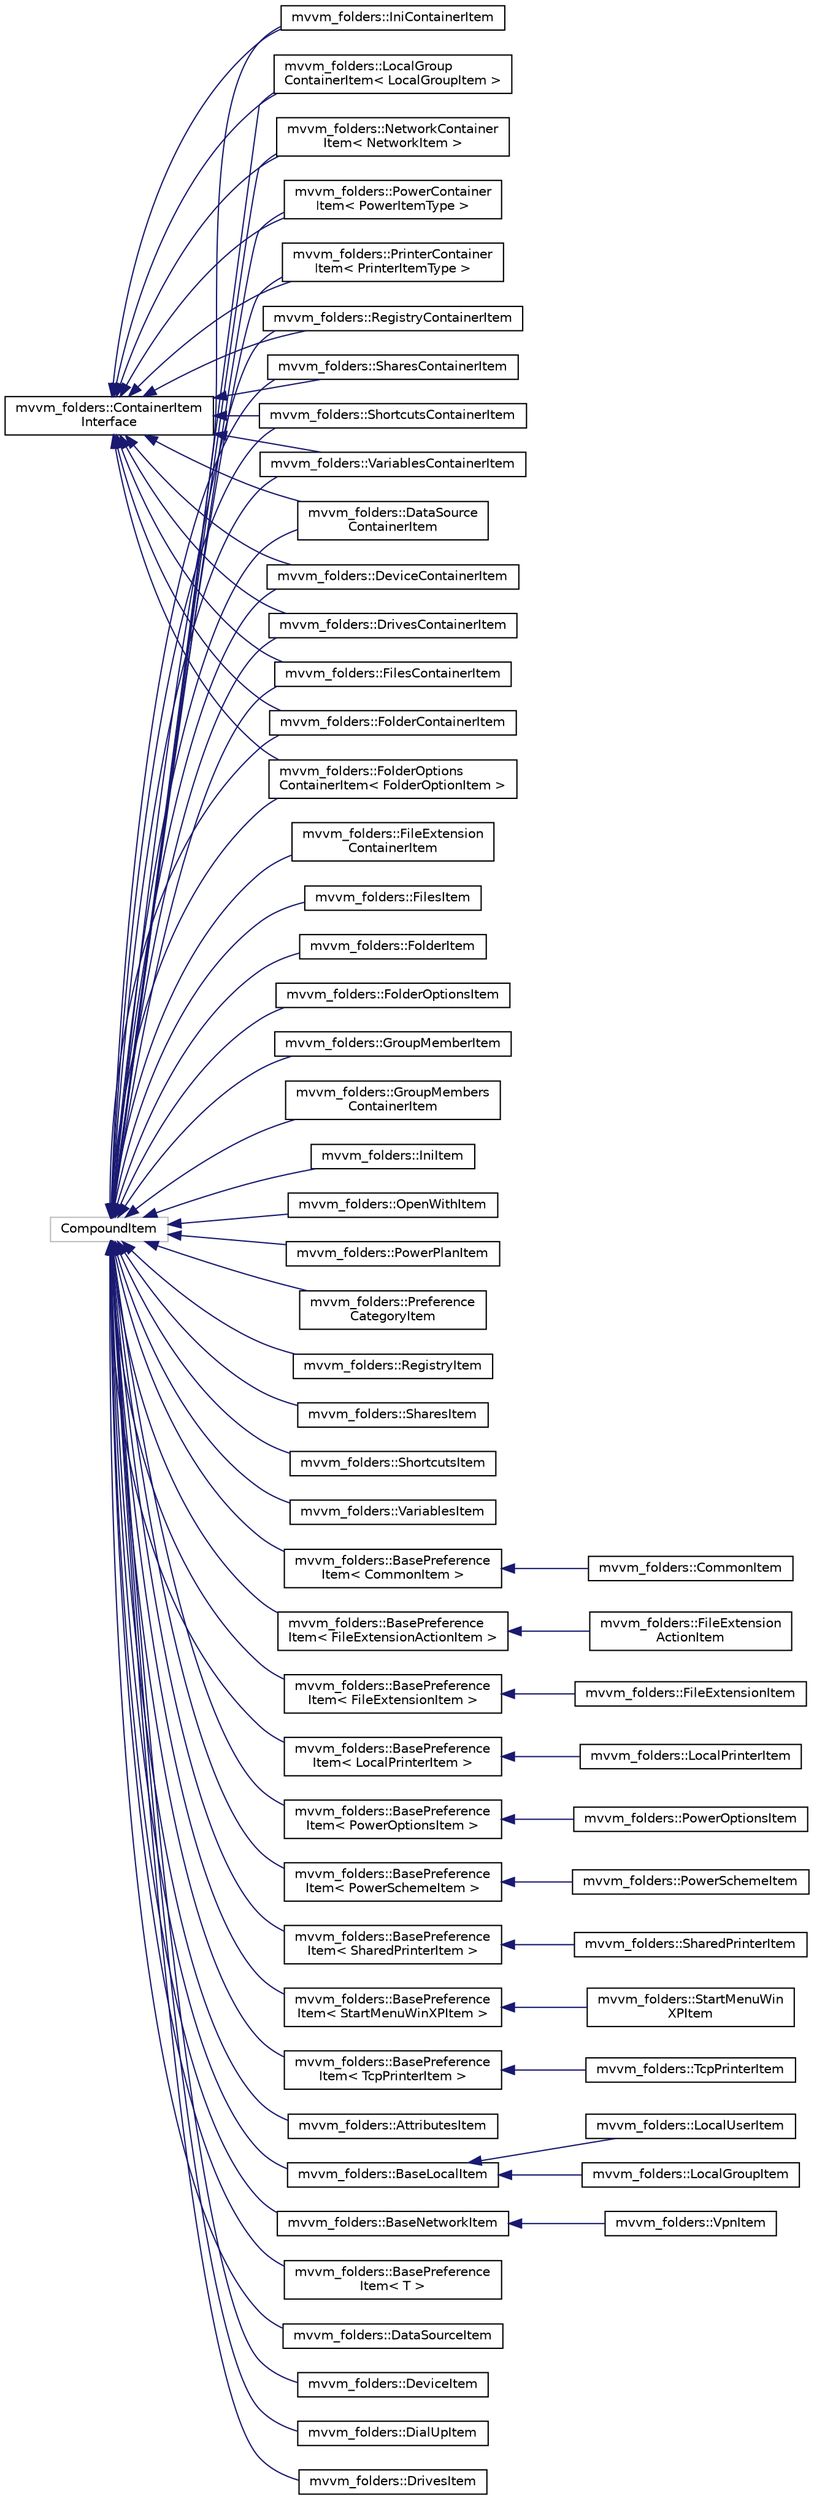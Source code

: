 digraph "Graphical Class Hierarchy"
{
 // LATEX_PDF_SIZE
  edge [fontname="Helvetica",fontsize="10",labelfontname="Helvetica",labelfontsize="10"];
  node [fontname="Helvetica",fontsize="10",shape=record];
  rankdir="LR";
  Node309 [label="CompoundItem",height=0.2,width=0.4,color="grey75", fillcolor="white", style="filled",tooltip=" "];
  Node309 -> Node310 [dir="back",color="midnightblue",fontsize="10",style="solid",fontname="Helvetica"];
  Node310 [label="mvvm_folders::BasePreference\lItem\< CommonItem \>",height=0.2,width=0.4,color="black", fillcolor="white", style="filled",URL="$classmvvm__folders_1_1_base_preference_item.html",tooltip=" "];
  Node310 -> Node311 [dir="back",color="midnightblue",fontsize="10",style="solid",fontname="Helvetica"];
  Node311 [label="mvvm_folders::CommonItem",height=0.2,width=0.4,color="black", fillcolor="white", style="filled",URL="$classmvvm__folders_1_1_common_item.html",tooltip="Common item representation for editor."];
  Node309 -> Node312 [dir="back",color="midnightblue",fontsize="10",style="solid",fontname="Helvetica"];
  Node312 [label="mvvm_folders::BasePreference\lItem\< FileExtensionActionItem \>",height=0.2,width=0.4,color="black", fillcolor="white", style="filled",URL="$classmvvm__folders_1_1_base_preference_item.html",tooltip=" "];
  Node312 -> Node313 [dir="back",color="midnightblue",fontsize="10",style="solid",fontname="Helvetica"];
  Node313 [label="mvvm_folders::FileExtension\lActionItem",height=0.2,width=0.4,color="black", fillcolor="white", style="filled",URL="$classmvvm__folders_1_1_file_extension_action_item.html",tooltip="FileExtension item representation for editor."];
  Node309 -> Node314 [dir="back",color="midnightblue",fontsize="10",style="solid",fontname="Helvetica"];
  Node314 [label="mvvm_folders::BasePreference\lItem\< FileExtensionItem \>",height=0.2,width=0.4,color="black", fillcolor="white", style="filled",URL="$classmvvm__folders_1_1_base_preference_item.html",tooltip=" "];
  Node314 -> Node315 [dir="back",color="midnightblue",fontsize="10",style="solid",fontname="Helvetica"];
  Node315 [label="mvvm_folders::FileExtensionItem",height=0.2,width=0.4,color="black", fillcolor="white", style="filled",URL="$classmvvm__folders_1_1_file_extension_item.html",tooltip="FileExtension item representation for editor."];
  Node309 -> Node316 [dir="back",color="midnightblue",fontsize="10",style="solid",fontname="Helvetica"];
  Node316 [label="mvvm_folders::BasePreference\lItem\< LocalPrinterItem \>",height=0.2,width=0.4,color="black", fillcolor="white", style="filled",URL="$classmvvm__folders_1_1_base_preference_item.html",tooltip=" "];
  Node316 -> Node317 [dir="back",color="midnightblue",fontsize="10",style="solid",fontname="Helvetica"];
  Node317 [label="mvvm_folders::LocalPrinterItem",height=0.2,width=0.4,color="black", fillcolor="white", style="filled",URL="$classmvvm__folders_1_1_local_printer_item.html",tooltip="LocalPrinter item representation for editor."];
  Node309 -> Node318 [dir="back",color="midnightblue",fontsize="10",style="solid",fontname="Helvetica"];
  Node318 [label="mvvm_folders::BasePreference\lItem\< PowerOptionsItem \>",height=0.2,width=0.4,color="black", fillcolor="white", style="filled",URL="$classmvvm__folders_1_1_base_preference_item.html",tooltip=" "];
  Node318 -> Node319 [dir="back",color="midnightblue",fontsize="10",style="solid",fontname="Helvetica"];
  Node319 [label="mvvm_folders::PowerOptionsItem",height=0.2,width=0.4,color="black", fillcolor="white", style="filled",URL="$classmvvm__folders_1_1_power_options_item.html",tooltip="Drives item representation for editor."];
  Node309 -> Node320 [dir="back",color="midnightblue",fontsize="10",style="solid",fontname="Helvetica"];
  Node320 [label="mvvm_folders::BasePreference\lItem\< PowerSchemeItem \>",height=0.2,width=0.4,color="black", fillcolor="white", style="filled",URL="$classmvvm__folders_1_1_base_preference_item.html",tooltip=" "];
  Node320 -> Node321 [dir="back",color="midnightblue",fontsize="10",style="solid",fontname="Helvetica"];
  Node321 [label="mvvm_folders::PowerSchemeItem",height=0.2,width=0.4,color="black", fillcolor="white", style="filled",URL="$classmvvm__folders_1_1_power_scheme_item.html",tooltip="Power scheme item representation for editor."];
  Node309 -> Node322 [dir="back",color="midnightblue",fontsize="10",style="solid",fontname="Helvetica"];
  Node322 [label="mvvm_folders::BasePreference\lItem\< SharedPrinterItem \>",height=0.2,width=0.4,color="black", fillcolor="white", style="filled",URL="$classmvvm__folders_1_1_base_preference_item.html",tooltip=" "];
  Node322 -> Node323 [dir="back",color="midnightblue",fontsize="10",style="solid",fontname="Helvetica"];
  Node323 [label="mvvm_folders::SharedPrinterItem",height=0.2,width=0.4,color="black", fillcolor="white", style="filled",URL="$classmvvm__folders_1_1_shared_printer_item.html",tooltip="Drives item representation for editor."];
  Node309 -> Node324 [dir="back",color="midnightblue",fontsize="10",style="solid",fontname="Helvetica"];
  Node324 [label="mvvm_folders::BasePreference\lItem\< StartMenuWinXPItem \>",height=0.2,width=0.4,color="black", fillcolor="white", style="filled",URL="$classmvvm__folders_1_1_base_preference_item.html",tooltip=" "];
  Node324 -> Node325 [dir="back",color="midnightblue",fontsize="10",style="solid",fontname="Helvetica"];
  Node325 [label="mvvm_folders::StartMenuWin\lXPItem",height=0.2,width=0.4,color="black", fillcolor="white", style="filled",URL="$classmvvm__folders_1_1_start_menu_win_x_p_item.html",tooltip="Drives item representation for editor."];
  Node309 -> Node326 [dir="back",color="midnightblue",fontsize="10",style="solid",fontname="Helvetica"];
  Node326 [label="mvvm_folders::BasePreference\lItem\< TcpPrinterItem \>",height=0.2,width=0.4,color="black", fillcolor="white", style="filled",URL="$classmvvm__folders_1_1_base_preference_item.html",tooltip=" "];
  Node326 -> Node327 [dir="back",color="midnightblue",fontsize="10",style="solid",fontname="Helvetica"];
  Node327 [label="mvvm_folders::TcpPrinterItem",height=0.2,width=0.4,color="black", fillcolor="white", style="filled",URL="$classmvvm__folders_1_1_tcp_printer_item.html",tooltip="Drives item representation for editor."];
  Node309 -> Node328 [dir="back",color="midnightblue",fontsize="10",style="solid",fontname="Helvetica"];
  Node328 [label="mvvm_folders::AttributesItem",height=0.2,width=0.4,color="black", fillcolor="white", style="filled",URL="$classmvvm__folders_1_1_attributes_item.html",tooltip="Drives item representation for editor."];
  Node309 -> Node329 [dir="back",color="midnightblue",fontsize="10",style="solid",fontname="Helvetica"];
  Node329 [label="mvvm_folders::BaseLocalItem",height=0.2,width=0.4,color="black", fillcolor="white", style="filled",URL="$classmvvm__folders_1_1_base_local_item.html",tooltip="Drives item representation for editor."];
  Node329 -> Node330 [dir="back",color="midnightblue",fontsize="10",style="solid",fontname="Helvetica"];
  Node330 [label="mvvm_folders::LocalGroupItem",height=0.2,width=0.4,color="black", fillcolor="white", style="filled",URL="$classmvvm__folders_1_1_local_group_item.html",tooltip="Drives item representation for editor."];
  Node329 -> Node331 [dir="back",color="midnightblue",fontsize="10",style="solid",fontname="Helvetica"];
  Node331 [label="mvvm_folders::LocalUserItem",height=0.2,width=0.4,color="black", fillcolor="white", style="filled",URL="$classmvvm__folders_1_1_local_user_item.html",tooltip="Drives item representation for editor."];
  Node309 -> Node332 [dir="back",color="midnightblue",fontsize="10",style="solid",fontname="Helvetica"];
  Node332 [label="mvvm_folders::BaseNetworkItem",height=0.2,width=0.4,color="black", fillcolor="white", style="filled",URL="$classmvvm__folders_1_1_base_network_item.html",tooltip="Drives item representation for editor."];
  Node332 -> Node333 [dir="back",color="midnightblue",fontsize="10",style="solid",fontname="Helvetica"];
  Node333 [label="mvvm_folders::VpnItem",height=0.2,width=0.4,color="black", fillcolor="white", style="filled",URL="$classmvvm__folders_1_1_vpn_item.html",tooltip="Drives item representation for editor."];
  Node309 -> Node334 [dir="back",color="midnightblue",fontsize="10",style="solid",fontname="Helvetica"];
  Node334 [label="mvvm_folders::BasePreference\lItem\< T \>",height=0.2,width=0.4,color="black", fillcolor="white", style="filled",URL="$classmvvm__folders_1_1_base_preference_item.html",tooltip=" "];
  Node309 -> Node1 [dir="back",color="midnightblue",fontsize="10",style="solid",fontname="Helvetica"];
  Node1 [label="mvvm_folders::DataSource\lContainerItem",height=0.2,width=0.4,color="black", fillcolor="white", style="filled",URL="$classmvvm__folders_1_1_data_source_container_item.html",tooltip=" "];
  Node309 -> Node335 [dir="back",color="midnightblue",fontsize="10",style="solid",fontname="Helvetica"];
  Node335 [label="mvvm_folders::DataSourceItem",height=0.2,width=0.4,color="black", fillcolor="white", style="filled",URL="$classmvvm__folders_1_1_data_source_item.html",tooltip="Drives item representation for editor."];
  Node309 -> Node2 [dir="back",color="midnightblue",fontsize="10",style="solid",fontname="Helvetica"];
  Node2 [label="mvvm_folders::DeviceContainerItem",height=0.2,width=0.4,color="black", fillcolor="white", style="filled",URL="$classmvvm__folders_1_1_device_container_item.html",tooltip=" "];
  Node309 -> Node336 [dir="back",color="midnightblue",fontsize="10",style="solid",fontname="Helvetica"];
  Node336 [label="mvvm_folders::DeviceItem",height=0.2,width=0.4,color="black", fillcolor="white", style="filled",URL="$classmvvm__folders_1_1_device_item.html",tooltip="Device item representation for editor."];
  Node309 -> Node337 [dir="back",color="midnightblue",fontsize="10",style="solid",fontname="Helvetica"];
  Node337 [label="mvvm_folders::DialUpItem",height=0.2,width=0.4,color="black", fillcolor="white", style="filled",URL="$classmvvm__folders_1_1_dial_up_item.html",tooltip="Drives item representation for editor."];
  Node309 -> Node3 [dir="back",color="midnightblue",fontsize="10",style="solid",fontname="Helvetica"];
  Node3 [label="mvvm_folders::DrivesContainerItem",height=0.2,width=0.4,color="black", fillcolor="white", style="filled",URL="$classmvvm__folders_1_1_drives_container_item.html",tooltip=" "];
  Node309 -> Node338 [dir="back",color="midnightblue",fontsize="10",style="solid",fontname="Helvetica"];
  Node338 [label="mvvm_folders::DrivesItem",height=0.2,width=0.4,color="black", fillcolor="white", style="filled",URL="$classmvvm__folders_1_1_drives_item.html",tooltip="Drives item representation for editor."];
  Node309 -> Node339 [dir="back",color="midnightblue",fontsize="10",style="solid",fontname="Helvetica"];
  Node339 [label="mvvm_folders::FileExtension\lContainerItem",height=0.2,width=0.4,color="black", fillcolor="white", style="filled",URL="$classmvvm__folders_1_1_file_extension_container_item.html",tooltip=" "];
  Node309 -> Node4 [dir="back",color="midnightblue",fontsize="10",style="solid",fontname="Helvetica"];
  Node4 [label="mvvm_folders::FilesContainerItem",height=0.2,width=0.4,color="black", fillcolor="white", style="filled",URL="$classmvvm__folders_1_1_files_container_item.html",tooltip=" "];
  Node309 -> Node340 [dir="back",color="midnightblue",fontsize="10",style="solid",fontname="Helvetica"];
  Node340 [label="mvvm_folders::FilesItem",height=0.2,width=0.4,color="black", fillcolor="white", style="filled",URL="$classmvvm__folders_1_1_files_item.html",tooltip="Drives item representation for editor."];
  Node309 -> Node5 [dir="back",color="midnightblue",fontsize="10",style="solid",fontname="Helvetica"];
  Node5 [label="mvvm_folders::FolderContainerItem",height=0.2,width=0.4,color="black", fillcolor="white", style="filled",URL="$classmvvm__folders_1_1_folder_container_item.html",tooltip=" "];
  Node309 -> Node341 [dir="back",color="midnightblue",fontsize="10",style="solid",fontname="Helvetica"];
  Node341 [label="mvvm_folders::FolderItem",height=0.2,width=0.4,color="black", fillcolor="white", style="filled",URL="$classmvvm__folders_1_1_folder_item.html",tooltip="Folder item representation for editor."];
  Node309 -> Node6 [dir="back",color="midnightblue",fontsize="10",style="solid",fontname="Helvetica"];
  Node6 [label="mvvm_folders::FolderOptions\lContainerItem\< FolderOptionItem \>",height=0.2,width=0.4,color="black", fillcolor="white", style="filled",URL="$classmvvm__folders_1_1_folder_options_container_item.html",tooltip=" "];
  Node309 -> Node342 [dir="back",color="midnightblue",fontsize="10",style="solid",fontname="Helvetica"];
  Node342 [label="mvvm_folders::FolderOptionsItem",height=0.2,width=0.4,color="black", fillcolor="white", style="filled",URL="$classmvvm__folders_1_1_folder_options_item.html",tooltip="Drives item representation for editor."];
  Node309 -> Node343 [dir="back",color="midnightblue",fontsize="10",style="solid",fontname="Helvetica"];
  Node343 [label="mvvm_folders::GroupMemberItem",height=0.2,width=0.4,color="black", fillcolor="white", style="filled",URL="$classmvvm__folders_1_1_group_member_item.html",tooltip="Drives item representation for editor."];
  Node309 -> Node344 [dir="back",color="midnightblue",fontsize="10",style="solid",fontname="Helvetica"];
  Node344 [label="mvvm_folders::GroupMembers\lContainerItem",height=0.2,width=0.4,color="black", fillcolor="white", style="filled",URL="$classmvvm__folders_1_1_group_members_container_item.html",tooltip=" "];
  Node309 -> Node7 [dir="back",color="midnightblue",fontsize="10",style="solid",fontname="Helvetica"];
  Node7 [label="mvvm_folders::IniContainerItem",height=0.2,width=0.4,color="black", fillcolor="white", style="filled",URL="$classmvvm__folders_1_1_ini_container_item.html",tooltip=" "];
  Node309 -> Node345 [dir="back",color="midnightblue",fontsize="10",style="solid",fontname="Helvetica"];
  Node345 [label="mvvm_folders::IniItem",height=0.2,width=0.4,color="black", fillcolor="white", style="filled",URL="$classmvvm__folders_1_1_ini_item.html",tooltip="Drives item representation for editor."];
  Node309 -> Node8 [dir="back",color="midnightblue",fontsize="10",style="solid",fontname="Helvetica"];
  Node8 [label="mvvm_folders::LocalGroup\lContainerItem\< LocalGroupItem \>",height=0.2,width=0.4,color="black", fillcolor="white", style="filled",URL="$classmvvm__folders_1_1_local_group_container_item.html",tooltip=" "];
  Node309 -> Node9 [dir="back",color="midnightblue",fontsize="10",style="solid",fontname="Helvetica"];
  Node9 [label="mvvm_folders::NetworkContainer\lItem\< NetworkItem \>",height=0.2,width=0.4,color="black", fillcolor="white", style="filled",URL="$classmvvm__folders_1_1_network_container_item.html",tooltip=" "];
  Node309 -> Node346 [dir="back",color="midnightblue",fontsize="10",style="solid",fontname="Helvetica"];
  Node346 [label="mvvm_folders::OpenWithItem",height=0.2,width=0.4,color="black", fillcolor="white", style="filled",URL="$classmvvm__folders_1_1_open_with_item.html",tooltip="Drives item representation for editor."];
  Node309 -> Node10 [dir="back",color="midnightblue",fontsize="10",style="solid",fontname="Helvetica"];
  Node10 [label="mvvm_folders::PowerContainer\lItem\< PowerItemType \>",height=0.2,width=0.4,color="black", fillcolor="white", style="filled",URL="$classmvvm__folders_1_1_power_container_item.html",tooltip=" "];
  Node309 -> Node347 [dir="back",color="midnightblue",fontsize="10",style="solid",fontname="Helvetica"];
  Node347 [label="mvvm_folders::PowerPlanItem",height=0.2,width=0.4,color="black", fillcolor="white", style="filled",URL="$classmvvm__folders_1_1_power_plan_item.html",tooltip="Drives item representation for editor."];
  Node309 -> Node348 [dir="back",color="midnightblue",fontsize="10",style="solid",fontname="Helvetica"];
  Node348 [label="mvvm_folders::Preference\lCategoryItem",height=0.2,width=0.4,color="black", fillcolor="white", style="filled",URL="$classmvvm__folders_1_1_preference_category_item.html",tooltip="Drives item representation for editor."];
  Node309 -> Node11 [dir="back",color="midnightblue",fontsize="10",style="solid",fontname="Helvetica"];
  Node11 [label="mvvm_folders::PrinterContainer\lItem\< PrinterItemType \>",height=0.2,width=0.4,color="black", fillcolor="white", style="filled",URL="$classmvvm__folders_1_1_printer_container_item.html",tooltip=" "];
  Node309 -> Node12 [dir="back",color="midnightblue",fontsize="10",style="solid",fontname="Helvetica"];
  Node12 [label="mvvm_folders::RegistryContainerItem",height=0.2,width=0.4,color="black", fillcolor="white", style="filled",URL="$classmvvm__folders_1_1_registry_container_item.html",tooltip=" "];
  Node309 -> Node349 [dir="back",color="midnightblue",fontsize="10",style="solid",fontname="Helvetica"];
  Node349 [label="mvvm_folders::RegistryItem",height=0.2,width=0.4,color="black", fillcolor="white", style="filled",URL="$classmvvm__folders_1_1_registry_item.html",tooltip="Drives item representation for editor."];
  Node309 -> Node13 [dir="back",color="midnightblue",fontsize="10",style="solid",fontname="Helvetica"];
  Node13 [label="mvvm_folders::SharesContainerItem",height=0.2,width=0.4,color="black", fillcolor="white", style="filled",URL="$classmvvm__folders_1_1_shares_container_item.html",tooltip=" "];
  Node309 -> Node350 [dir="back",color="midnightblue",fontsize="10",style="solid",fontname="Helvetica"];
  Node350 [label="mvvm_folders::SharesItem",height=0.2,width=0.4,color="black", fillcolor="white", style="filled",URL="$classmvvm__folders_1_1_shares_item.html",tooltip="Drives item representation for editor."];
  Node309 -> Node14 [dir="back",color="midnightblue",fontsize="10",style="solid",fontname="Helvetica"];
  Node14 [label="mvvm_folders::ShortcutsContainerItem",height=0.2,width=0.4,color="black", fillcolor="white", style="filled",URL="$classmvvm__folders_1_1_shortcuts_container_item.html",tooltip=" "];
  Node309 -> Node351 [dir="back",color="midnightblue",fontsize="10",style="solid",fontname="Helvetica"];
  Node351 [label="mvvm_folders::ShortcutsItem",height=0.2,width=0.4,color="black", fillcolor="white", style="filled",URL="$classmvvm__folders_1_1_shortcuts_item.html",tooltip="Drives item representation for editor."];
  Node309 -> Node15 [dir="back",color="midnightblue",fontsize="10",style="solid",fontname="Helvetica"];
  Node15 [label="mvvm_folders::VariablesContainerItem",height=0.2,width=0.4,color="black", fillcolor="white", style="filled",URL="$classmvvm__folders_1_1_variables_container_item.html",tooltip=" "];
  Node309 -> Node352 [dir="back",color="midnightblue",fontsize="10",style="solid",fontname="Helvetica"];
  Node352 [label="mvvm_folders::VariablesItem",height=0.2,width=0.4,color="black", fillcolor="white", style="filled",URL="$classmvvm__folders_1_1_variables_item.html",tooltip="Drives item representation for editor."];
  Node0 [label="mvvm_folders::ContainerItem\lInterface",height=0.2,width=0.4,color="black", fillcolor="white", style="filled",URL="$classmvvm__folders_1_1_container_item_interface.html",tooltip=" "];
  Node0 -> Node1 [dir="back",color="midnightblue",fontsize="10",style="solid",fontname="Helvetica"];
  Node0 -> Node2 [dir="back",color="midnightblue",fontsize="10",style="solid",fontname="Helvetica"];
  Node0 -> Node3 [dir="back",color="midnightblue",fontsize="10",style="solid",fontname="Helvetica"];
  Node0 -> Node4 [dir="back",color="midnightblue",fontsize="10",style="solid",fontname="Helvetica"];
  Node0 -> Node5 [dir="back",color="midnightblue",fontsize="10",style="solid",fontname="Helvetica"];
  Node0 -> Node6 [dir="back",color="midnightblue",fontsize="10",style="solid",fontname="Helvetica"];
  Node0 -> Node7 [dir="back",color="midnightblue",fontsize="10",style="solid",fontname="Helvetica"];
  Node0 -> Node8 [dir="back",color="midnightblue",fontsize="10",style="solid",fontname="Helvetica"];
  Node0 -> Node9 [dir="back",color="midnightblue",fontsize="10",style="solid",fontname="Helvetica"];
  Node0 -> Node10 [dir="back",color="midnightblue",fontsize="10",style="solid",fontname="Helvetica"];
  Node0 -> Node11 [dir="back",color="midnightblue",fontsize="10",style="solid",fontname="Helvetica"];
  Node0 -> Node12 [dir="back",color="midnightblue",fontsize="10",style="solid",fontname="Helvetica"];
  Node0 -> Node13 [dir="back",color="midnightblue",fontsize="10",style="solid",fontname="Helvetica"];
  Node0 -> Node14 [dir="back",color="midnightblue",fontsize="10",style="solid",fontname="Helvetica"];
  Node0 -> Node15 [dir="back",color="midnightblue",fontsize="10",style="solid",fontname="Helvetica"];
}

